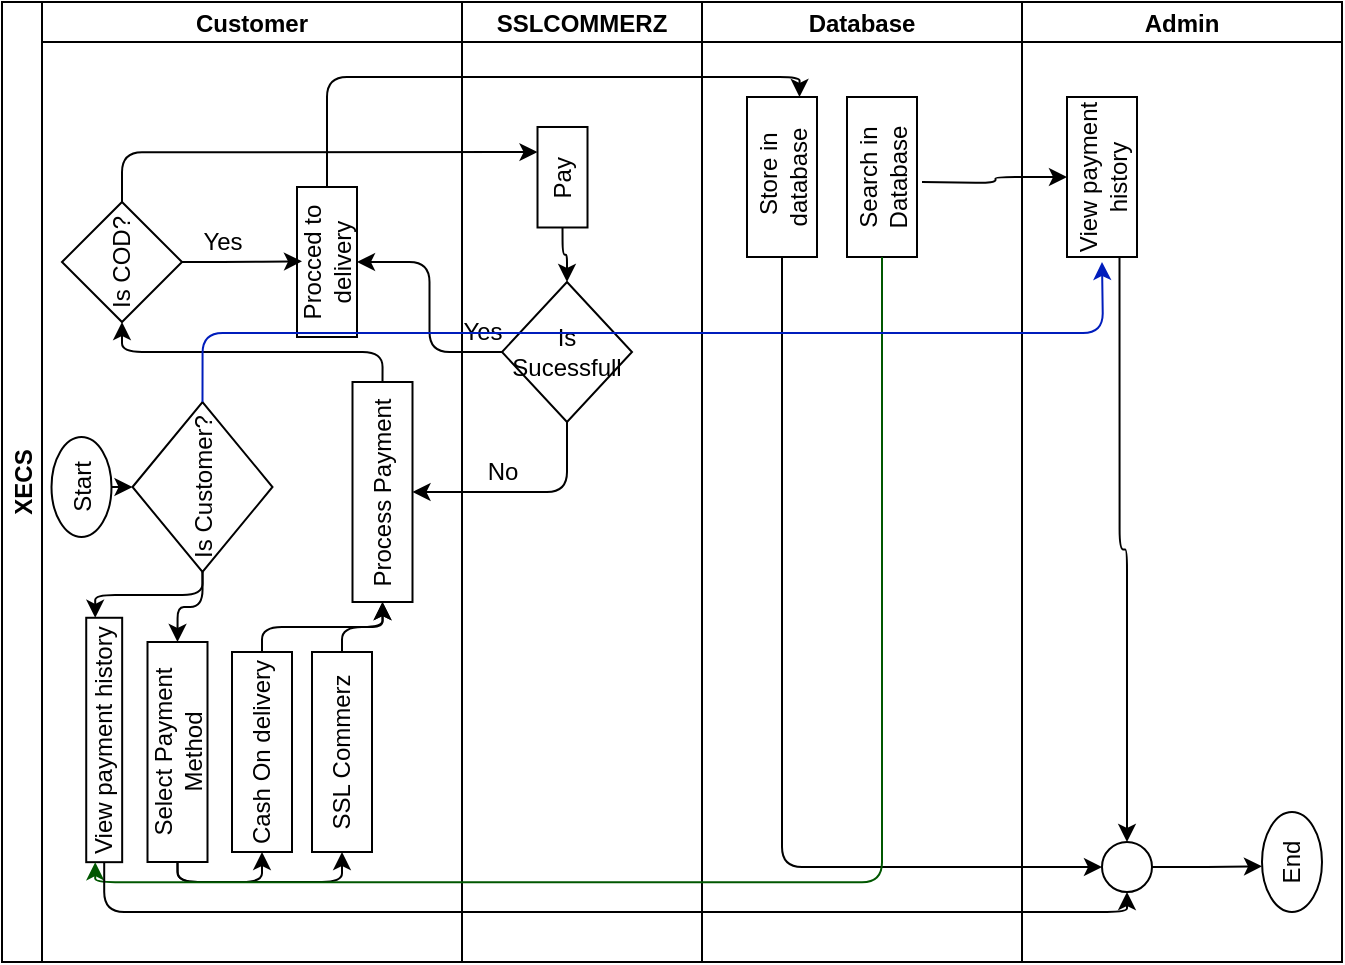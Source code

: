 <mxfile>
    <diagram id="Cr5mVFyB8ifR742QVGwp" name="Page-1">
        <mxGraphModel dx="868" dy="470" grid="1" gridSize="10" guides="1" tooltips="1" connect="1" arrows="1" fold="1" page="1" pageScale="1" pageWidth="850" pageHeight="1100" math="0" shadow="0">
            <root>
                <mxCell id="0"/>
                <mxCell id="1" parent="0"/>
                <mxCell id="5" value="XECS" style="swimlane;childLayout=stackLayout;resizeParent=1;resizeParentMax=0;startSize=20;horizontal=0;horizontalStack=1;" parent="1" vertex="1">
                    <mxGeometry x="110" y="400" width="670" height="480" as="geometry"/>
                </mxCell>
                <mxCell id="6" value="Customer" style="swimlane;startSize=20;" parent="5" vertex="1">
                    <mxGeometry x="20" width="210" height="480" as="geometry"/>
                </mxCell>
                <mxCell id="12" value="" style="group" parent="6" vertex="1" connectable="0">
                    <mxGeometry x="4.75" y="200" width="110.5" height="85" as="geometry"/>
                </mxCell>
                <mxCell id="10" value="Start" style="ellipse;whiteSpace=wrap;html=1;rotation=-90;" parent="12" vertex="1">
                    <mxGeometry x="-10" y="27.5" width="50" height="30" as="geometry"/>
                </mxCell>
                <mxCell id="11" value="Is Customer?" style="rhombus;whiteSpace=wrap;html=1;rotation=-90;" parent="12" vertex="1">
                    <mxGeometry x="33" y="7.5" width="85" height="70" as="geometry"/>
                </mxCell>
                <mxCell id="9" style="edgeStyle=none;html=1;exitX=0.5;exitY=1;exitDx=0;exitDy=0;entryX=0.5;entryY=0;entryDx=0;entryDy=0;" parent="12" source="10" target="11" edge="1">
                    <mxGeometry relative="1" as="geometry"/>
                </mxCell>
                <mxCell id="20" style="edgeStyle=orthogonalEdgeStyle;html=1;exitX=0;exitY=0.5;exitDx=0;exitDy=0;entryX=0;entryY=0.5;entryDx=0;entryDy=0;" parent="6" source="2" target="3" edge="1">
                    <mxGeometry relative="1" as="geometry"/>
                </mxCell>
                <mxCell id="21" style="edgeStyle=orthogonalEdgeStyle;html=1;exitX=0;exitY=0.5;exitDx=0;exitDy=0;entryX=0;entryY=0.5;entryDx=0;entryDy=0;" parent="6" source="2" target="4" edge="1">
                    <mxGeometry relative="1" as="geometry"/>
                </mxCell>
                <mxCell id="2" value="Select Payment Method" style="rounded=0;whiteSpace=wrap;html=1;rotation=-90;" parent="6" vertex="1">
                    <mxGeometry x="12.75" y="360" width="110" height="30" as="geometry"/>
                </mxCell>
                <mxCell id="15" style="edgeStyle=orthogonalEdgeStyle;html=1;exitX=0;exitY=0.5;exitDx=0;exitDy=0;entryX=1;entryY=0.5;entryDx=0;entryDy=0;" parent="6" source="11" target="2" edge="1">
                    <mxGeometry relative="1" as="geometry"/>
                </mxCell>
                <mxCell id="23" style="edgeStyle=orthogonalEdgeStyle;html=1;exitX=1;exitY=0.5;exitDx=0;exitDy=0;entryX=0;entryY=0.5;entryDx=0;entryDy=0;" parent="6" source="3" target="22" edge="1">
                    <mxGeometry relative="1" as="geometry"/>
                </mxCell>
                <mxCell id="3" value="Cash On delivery" style="rounded=0;whiteSpace=wrap;html=1;rotation=-90;" parent="6" vertex="1">
                    <mxGeometry x="60" y="360" width="100" height="30" as="geometry"/>
                </mxCell>
                <mxCell id="24" style="edgeStyle=orthogonalEdgeStyle;html=1;exitX=1;exitY=0.5;exitDx=0;exitDy=0;entryX=0;entryY=0.5;entryDx=0;entryDy=0;" parent="6" source="4" target="22" edge="1">
                    <mxGeometry relative="1" as="geometry"/>
                </mxCell>
                <mxCell id="4" value="SSL Commerz" style="rounded=0;whiteSpace=wrap;html=1;rotation=-90;" parent="6" vertex="1">
                    <mxGeometry x="100" y="360" width="100" height="30" as="geometry"/>
                </mxCell>
                <mxCell id="27" style="edgeStyle=orthogonalEdgeStyle;html=1;exitX=1;exitY=0.5;exitDx=0;exitDy=0;" parent="6" source="22" target="26" edge="1">
                    <mxGeometry relative="1" as="geometry"/>
                </mxCell>
                <mxCell id="22" value="Process Payment" style="rounded=0;whiteSpace=wrap;html=1;rotation=-90;" parent="6" vertex="1">
                    <mxGeometry x="115.25" y="230" width="110" height="30" as="geometry"/>
                </mxCell>
                <mxCell id="26" value="Is COD?" style="rhombus;whiteSpace=wrap;html=1;rotation=-90;" parent="6" vertex="1">
                    <mxGeometry x="10" y="100" width="60" height="60" as="geometry"/>
                </mxCell>
                <mxCell id="29" value="Procced to delivery" style="rounded=0;whiteSpace=wrap;html=1;rotation=-90;" parent="6" vertex="1">
                    <mxGeometry x="105" y="115" width="75" height="30" as="geometry"/>
                </mxCell>
                <mxCell id="58" value="View payment history" style="rounded=0;whiteSpace=wrap;html=1;rotation=-90;" parent="6" vertex="1">
                    <mxGeometry x="-30" y="360" width="122.2" height="17.97" as="geometry"/>
                </mxCell>
                <mxCell id="59" style="edgeStyle=orthogonalEdgeStyle;html=1;exitX=0;exitY=0.5;exitDx=0;exitDy=0;entryX=1;entryY=0.25;entryDx=0;entryDy=0;" parent="6" source="11" target="58" edge="1">
                    <mxGeometry relative="1" as="geometry"/>
                </mxCell>
                <mxCell id="7" value="SSLCOMMERZ" style="swimlane;startSize=20;" parent="5" vertex="1">
                    <mxGeometry x="230" width="120" height="480" as="geometry"/>
                </mxCell>
                <mxCell id="36" style="edgeStyle=orthogonalEdgeStyle;html=1;exitX=0;exitY=0.5;exitDx=0;exitDy=0;entryX=0.5;entryY=0;entryDx=0;entryDy=0;" parent="7" source="33" target="35" edge="1">
                    <mxGeometry relative="1" as="geometry"/>
                </mxCell>
                <mxCell id="33" value="Pay" style="rounded=0;whiteSpace=wrap;html=1;rotation=-90;" parent="7" vertex="1">
                    <mxGeometry x="25.13" y="75.12" width="50.25" height="25" as="geometry"/>
                </mxCell>
                <mxCell id="35" value="Is Sucessfull" style="rhombus;whiteSpace=wrap;html=1;" parent="7" vertex="1">
                    <mxGeometry x="20" y="140" width="65" height="70" as="geometry"/>
                </mxCell>
                <mxCell id="38" value="No" style="text;html=1;align=center;verticalAlign=middle;resizable=0;points=[];autosize=1;strokeColor=none;fillColor=none;" parent="7" vertex="1">
                    <mxGeometry y="220" width="40" height="30" as="geometry"/>
                </mxCell>
                <mxCell id="43" value="Yes" style="text;html=1;align=center;verticalAlign=middle;resizable=0;points=[];autosize=1;strokeColor=none;fillColor=none;" parent="7" vertex="1">
                    <mxGeometry x="-10" y="150" width="40" height="30" as="geometry"/>
                </mxCell>
                <mxCell id="34" style="edgeStyle=orthogonalEdgeStyle;html=1;exitX=1;exitY=0.5;exitDx=0;exitDy=0;entryX=0.75;entryY=0;entryDx=0;entryDy=0;" parent="5" source="26" target="33" edge="1">
                    <mxGeometry relative="1" as="geometry"/>
                </mxCell>
                <mxCell id="40" style="edgeStyle=orthogonalEdgeStyle;html=1;exitX=0.5;exitY=1;exitDx=0;exitDy=0;entryX=0.5;entryY=1;entryDx=0;entryDy=0;" parent="5" source="35" target="22" edge="1">
                    <mxGeometry relative="1" as="geometry"/>
                </mxCell>
                <mxCell id="42" style="edgeStyle=orthogonalEdgeStyle;html=1;exitX=0;exitY=0.5;exitDx=0;exitDy=0;" parent="5" source="35" target="29" edge="1">
                    <mxGeometry relative="1" as="geometry">
                        <mxPoint x="180" y="150" as="targetPoint"/>
                    </mxGeometry>
                </mxCell>
                <mxCell id="8" value="Database" style="swimlane;startSize=20;" parent="5" vertex="1">
                    <mxGeometry x="350" width="160" height="480" as="geometry"/>
                </mxCell>
                <mxCell id="45" value="&amp;nbsp;Store in database" style="rounded=0;whiteSpace=wrap;html=1;rotation=-90;" parent="8" vertex="1">
                    <mxGeometry y="70" width="80" height="35" as="geometry"/>
                </mxCell>
                <mxCell id="67" value="Search in Database" style="rounded=0;whiteSpace=wrap;html=1;rotation=-90;" vertex="1" parent="8">
                    <mxGeometry x="50" y="70" width="80" height="35" as="geometry"/>
                </mxCell>
                <mxCell id="47" value="Admin" style="swimlane;startSize=20;" parent="5" vertex="1">
                    <mxGeometry x="510" width="160" height="480" as="geometry"/>
                </mxCell>
                <mxCell id="64" style="edgeStyle=orthogonalEdgeStyle;html=1;exitX=0;exitY=0.75;exitDx=0;exitDy=0;entryX=0.5;entryY=0;entryDx=0;entryDy=0;" parent="47" source="48" target="54" edge="1">
                    <mxGeometry relative="1" as="geometry"/>
                </mxCell>
                <mxCell id="48" value="View payment history" style="rounded=0;whiteSpace=wrap;html=1;rotation=-90;" parent="47" vertex="1">
                    <mxGeometry y="70" width="80" height="35" as="geometry"/>
                </mxCell>
                <mxCell id="54" value="" style="ellipse;whiteSpace=wrap;html=1;aspect=fixed;" parent="47" vertex="1">
                    <mxGeometry x="40" y="420" width="25" height="25" as="geometry"/>
                </mxCell>
                <mxCell id="66" value="End" style="ellipse;whiteSpace=wrap;html=1;rotation=-90;" parent="47" vertex="1">
                    <mxGeometry x="110" y="415" width="50" height="30" as="geometry"/>
                </mxCell>
                <mxCell id="49" style="edgeStyle=orthogonalEdgeStyle;html=1;exitX=1;exitY=0.5;exitDx=0;exitDy=0;entryX=1;entryY=0.75;entryDx=0;entryDy=0;" parent="5" source="29" target="45" edge="1">
                    <mxGeometry relative="1" as="geometry"/>
                </mxCell>
                <mxCell id="52" style="edgeStyle=orthogonalEdgeStyle;html=1;entryX=0.5;entryY=0;entryDx=0;entryDy=0;" parent="5" target="48" edge="1">
                    <mxGeometry relative="1" as="geometry">
                        <mxPoint x="460" y="90" as="sourcePoint"/>
                    </mxGeometry>
                </mxCell>
                <mxCell id="57" style="edgeStyle=orthogonalEdgeStyle;html=1;exitX=0;exitY=0.5;exitDx=0;exitDy=0;entryX=0;entryY=0.5;entryDx=0;entryDy=0;" parent="5" source="45" target="54" edge="1">
                    <mxGeometry relative="1" as="geometry"/>
                </mxCell>
                <mxCell id="60" style="edgeStyle=orthogonalEdgeStyle;html=1;exitX=0;exitY=0.5;exitDx=0;exitDy=0;entryX=0;entryY=0.25;entryDx=0;entryDy=0;fillColor=#008a00;strokeColor=#005700;" parent="5" source="67" target="58" edge="1">
                    <mxGeometry relative="1" as="geometry"/>
                </mxCell>
                <mxCell id="63" style="edgeStyle=orthogonalEdgeStyle;html=1;exitX=0;exitY=0.5;exitDx=0;exitDy=0;entryX=0.5;entryY=1;entryDx=0;entryDy=0;" parent="5" source="58" target="54" edge="1">
                    <mxGeometry relative="1" as="geometry"/>
                </mxCell>
                <mxCell id="28" style="edgeStyle=orthogonalEdgeStyle;html=1;exitX=0.5;exitY=1;exitDx=0;exitDy=0;" parent="1" source="26" edge="1">
                    <mxGeometry relative="1" as="geometry">
                        <mxPoint x="260" y="529.667" as="targetPoint"/>
                    </mxGeometry>
                </mxCell>
                <mxCell id="30" value="Yes" style="text;html=1;align=center;verticalAlign=middle;resizable=0;points=[];autosize=1;strokeColor=none;fillColor=none;" parent="1" vertex="1">
                    <mxGeometry x="200" y="505" width="40" height="30" as="geometry"/>
                </mxCell>
                <mxCell id="50" style="edgeStyle=orthogonalEdgeStyle;html=1;exitX=1;exitY=0.5;exitDx=0;exitDy=0;fillColor=#0050ef;strokeColor=#001DBC;" parent="1" source="11" edge="1">
                    <mxGeometry relative="1" as="geometry">
                        <mxPoint x="660" y="530.0" as="targetPoint"/>
                    </mxGeometry>
                </mxCell>
                <mxCell id="65" style="edgeStyle=orthogonalEdgeStyle;html=1;exitX=1;exitY=0.5;exitDx=0;exitDy=0;" parent="1" source="54" edge="1">
                    <mxGeometry relative="1" as="geometry">
                        <mxPoint x="740" y="832.167" as="targetPoint"/>
                    </mxGeometry>
                </mxCell>
            </root>
        </mxGraphModel>
    </diagram>
</mxfile>